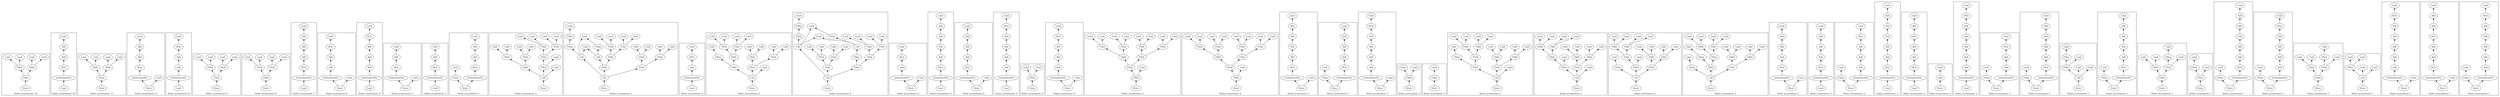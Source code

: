 strict digraph {
rankdir=BT
subgraph {
"0_809" [label="FAdd"]
"0_791" [label="FAdd"]
"0_809" -> "0_791"
"0_770" [label="FAdd"]
"0_809" -> "0_770"
"0_767" [label="Load"]
"0_770" -> "0_767"
"0_769" [label="Load"]
"0_770" -> "0_769"
"0_790" [label="Load"]
"0_791" -> "0_790"
"0_788" [label="Load"]
"0_791" -> "0_788"
"0_810" [label="Store"]
"0_810" -> "0_809"
cluster=true
label=<Static occurrences: 19>
}
subgraph {
"1_480" [label="Add"]
"1_466" [label="Add"]
"1_480" -> "1_466"
"1_465" [label="Load"]
"1_466" -> "1_465"
"1_482" [label="GetElementPtr"]
"1_481" [label="SExt"]
"1_482" -> "1_481"
"1_483" [label="Load"]
"1_483" -> "1_482"
"1_481" -> "1_480"
cluster=true
label=<Static occurrences: 14>
}
subgraph {
"2_770" [label="FAdd"]
"2_767" [label="Load"]
"2_770" -> "2_767"
"2_769" [label="Load"]
"2_770" -> "2_769"
"2_791" [label="FAdd"]
"2_790" [label="Load"]
"2_791" -> "2_790"
"2_788" [label="Load"]
"2_791" -> "2_788"
"2_813" [label="FSub"]
"2_813" -> "2_770"
"2_813" -> "2_791"
"2_814" [label="Store"]
"2_814" -> "2_813"
cluster=true
label=<Static occurrences: 11>
}
subgraph {
"3_492" [label="Add"]
"3_466" [label="Add"]
"3_492" -> "3_466"
"3_465" [label="Load"]
"3_466" -> "3_465"
"3_503" [label="GetElementPtr"]
"3_502" [label="SExt"]
"3_503" -> "3_502"
"3_502" -> "3_492"
"3_514" [label="Store"]
"3_514" -> "3_503"
"3_495" [label="Load"]
"3_514" -> "3_495"
cluster=true
label=<Static occurrences: 9>
}
subgraph {
"4_471" [label="Add"]
"4_462" [label="Add"]
"4_471" -> "4_462"
"4_455" [label="SExt"]
"4_462" -> "4_455"
"4_472" [label="GetElementPtr"]
"4_472" -> "4_471"
"4_473" [label="Load"]
"4_473" -> "4_472"
"4_454" [label="Load"]
"4_455" -> "4_454"
cluster=true
label=<Static occurrences: 8>
}
subgraph {
"5_817" [label="FSub"]
"5_783" [label="FSub"]
"5_817" -> "5_783"
"5_807" [label="FSub"]
"5_817" -> "5_807"
"5_769" [label="Load"]
"5_783" -> "5_769"
"5_767" [label="Load"]
"5_783" -> "5_767"
"5_797" [label="Load"]
"5_807" -> "5_797"
"5_802" [label="Load"]
"5_807" -> "5_802"
"5_818" [label="Store"]
"5_818" -> "5_817"
cluster=true
label=<Static occurrences: 8>
}
subgraph {
"6_821" [label="FAdd"]
"6_807" [label="FSub"]
"6_821" -> "6_807"
"6_783" [label="FSub"]
"6_821" -> "6_783"
"6_769" [label="Load"]
"6_783" -> "6_769"
"6_767" [label="Load"]
"6_783" -> "6_767"
"6_797" [label="Load"]
"6_807" -> "6_797"
"6_802" [label="Load"]
"6_807" -> "6_802"
"6_822" [label="Store"]
"6_822" -> "6_821"
cluster=true
label=<Static occurrences: 8>
}
subgraph {
"7_506" [label="Add"]
"7_492" [label="Add"]
"7_506" -> "7_492"
"7_466" [label="Add"]
"7_492" -> "7_466"
"7_465" [label="Load"]
"7_466" -> "7_465"
"7_508" [label="GetElementPtr"]
"7_507" [label="SExt"]
"7_508" -> "7_507"
"7_509" [label="Load"]
"7_509" -> "7_508"
"7_507" -> "7_506"
cluster=true
label=<Static occurrences: 7>
}
subgraph {
"8_490" [label="Add"]
"8_462" [label="Add"]
"8_490" -> "8_462"
"8_455" [label="SExt"]
"8_462" -> "8_455"
"8_494" [label="GetElementPtr"]
"8_494" -> "8_490"
"8_454" [label="Load"]
"8_455" -> "8_454"
"8_512" [label="Store"]
"8_512" -> "8_494"
"8_504" [label="Load"]
"8_512" -> "8_504"
cluster=true
label=<Static occurrences: 6>
}
subgraph {
"9_497" [label="Add"]
"9_490" [label="Add"]
"9_497" -> "9_490"
"9_462" [label="Add"]
"9_490" -> "9_462"
"9_455" [label="SExt"]
"9_462" -> "9_455"
"9_498" [label="GetElementPtr"]
"9_498" -> "9_497"
"9_499" [label="Load"]
"9_499" -> "9_498"
"9_454" [label="Load"]
"9_455" -> "9_454"
cluster=true
label=<Static occurrences: 6>
}
subgraph {
"10_466" [label="Add"]
"10_465" [label="Load"]
"10_466" -> "10_465"
"10_477" [label="GetElementPtr"]
"10_476" [label="SExt"]
"10_477" -> "10_476"
"10_476" -> "10_466"
"10_488" [label="Store"]
"10_488" -> "10_477"
"10_469" [label="Load"]
"10_488" -> "10_469"
cluster=true
label=<Static occurrences: 5>
}
subgraph {
"11_466" [label="Add"]
"11_465" [label="Load"]
"11_466" -> "11_465"
"11_477" [label="GetElementPtr"]
"11_476" [label="SExt"]
"11_477" -> "11_476"
"11_478" [label="Load"]
"11_478" -> "11_477"
"11_476" -> "11_466"
cluster=true
label=<Static occurrences: 5>
}
subgraph {
"12_480" [label="Add"]
"12_466" [label="Add"]
"12_480" -> "12_466"
"12_465" [label="Load"]
"12_466" -> "12_465"
"12_474" [label="FNeg"]
"12_473" [label="Load"]
"12_474" -> "12_473"
"12_482" [label="GetElementPtr"]
"12_481" [label="SExt"]
"12_482" -> "12_481"
"12_481" -> "12_480"
"12_489" [label="Store"]
"12_489" -> "12_474"
"12_489" -> "12_482"
cluster=true
label=<Static occurrences: 5>
}
subgraph {
"13_1535" [label="Call"]
"13_1529" [label="FAdd"]
"13_1535" -> "13_1529"
"13_1534" [label="FMul"]
"13_1535" -> "13_1534"
"13_1460" [label="Load"]
"13_1535" -> "13_1460"
"13_1508" [label="FSub"]
"13_1529" -> "13_1508"
"13_1490" [label="FSub"]
"13_1529" -> "13_1490"
"13_1527" [label="FSub"]
"13_1534" -> "13_1527"
"13_1464" [label="Load"]
"13_1534" -> "13_1464"
"13_1488" [label="FSub"]
"13_1527" -> "13_1488"
"13_1510" [label="FSub"]
"13_1527" -> "13_1510"
"13_1474" [label="Load"]
"13_1488" -> "13_1474"
"13_1477" [label="Load"]
"13_1488" -> "13_1477"
"13_1505" [label="Load"]
"13_1510" -> "13_1505"
"13_1485" [label="Load"]
"13_1490" -> "13_1485"
"13_1497" [label="Load"]
"13_1508" -> "13_1497"
"13_1502" [label="Load"]
"13_1510" -> "13_1502"
"13_1494" [label="Load"]
"13_1508" -> "13_1494"
"13_1482" [label="Load"]
"13_1490" -> "13_1482"
"13_1536" [label="Store"]
"13_1536" -> "13_1535"
cluster=true
label=<Static occurrences: 4>
}
subgraph {
"14_1546" [label="Call"]
"14_1468" [label="Call"]
"14_1546" -> "14_1468"
"14_1471" [label="Call"]
"14_1470" [label="FNeg"]
"14_1471" -> "14_1470"
"14_1467" [label="FNeg"]
"14_1468" -> "14_1467"
"14_1545" [label="FMul"]
"14_1546" -> "14_1545"
"14_1539" [label="FSub"]
"14_1546" -> "14_1539"
"14_1460" [label="Load"]
"14_1471" -> "14_1460"
"14_1464" [label="Load"]
"14_1468" -> "14_1464"
"14_1468" -> "14_1460"
"14_1466" [label="FMul"]
"14_1467" -> "14_1466"
"14_1470" -> "14_1464"
"14_1537" [label="FAdd"]
"14_1510" [label="FSub"]
"14_1537" -> "14_1510"
"14_1488" [label="FSub"]
"14_1537" -> "14_1488"
"14_1545" -> "14_1471"
"14_1545" -> "14_1537"
"14_1457" [label="Load"]
"14_1466" -> "14_1457"
"14_1508" [label="FSub"]
"14_1539" -> "14_1508"
"14_1490" [label="FSub"]
"14_1539" -> "14_1490"
"14_1485" [label="Load"]
"14_1490" -> "14_1485"
"14_1497" [label="Load"]
"14_1508" -> "14_1497"
"14_1477" [label="Load"]
"14_1488" -> "14_1477"
"14_1502" [label="Load"]
"14_1510" -> "14_1502"
"14_1505" [label="Load"]
"14_1510" -> "14_1505"
"14_1474" [label="Load"]
"14_1488" -> "14_1474"
"14_1494" [label="Load"]
"14_1508" -> "14_1494"
"14_1482" [label="Load"]
"14_1490" -> "14_1482"
"14_1547" [label="Store"]
"14_1547" -> "14_1546"
cluster=true
label=<Static occurrences: 4>
}
subgraph {
"15_462" [label="Add"]
"15_455" [label="SExt"]
"15_462" -> "15_455"
"15_468" [label="GetElementPtr"]
"15_468" -> "15_462"
"15_469" [label="Load"]
"15_469" -> "15_468"
"15_454" [label="Load"]
"15_455" -> "15_454"
cluster=true
label=<Static occurrences: 4>
}
subgraph {
"16_1532" [label="Call"]
"16_1531" [label="FMul"]
"16_1532" -> "16_1531"
"16_1527" [label="FSub"]
"16_1532" -> "16_1527"
"16_1460" [label="Load"]
"16_1532" -> "16_1460"
"16_1470" [label="FNeg"]
"16_1464" [label="Load"]
"16_1470" -> "16_1464"
"16_1529" [label="FAdd"]
"16_1508" [label="FSub"]
"16_1529" -> "16_1508"
"16_1490" [label="FSub"]
"16_1529" -> "16_1490"
"16_1531" -> "16_1470"
"16_1531" -> "16_1529"
"16_1488" [label="FSub"]
"16_1527" -> "16_1488"
"16_1510" [label="FSub"]
"16_1527" -> "16_1510"
"16_1482" [label="Load"]
"16_1490" -> "16_1482"
"16_1505" [label="Load"]
"16_1510" -> "16_1505"
"16_1477" [label="Load"]
"16_1488" -> "16_1477"
"16_1485" [label="Load"]
"16_1490" -> "16_1485"
"16_1497" [label="Load"]
"16_1508" -> "16_1497"
"16_1502" [label="Load"]
"16_1510" -> "16_1502"
"16_1494" [label="Load"]
"16_1508" -> "16_1494"
"16_1474" [label="Load"]
"16_1488" -> "16_1474"
"16_1533" [label="Store"]
"16_1533" -> "16_1532"
cluster=true
label=<Static occurrences: 4>
}
subgraph {
"17_1543" [label="Call"]
"17_1468" [label="Call"]
"17_1543" -> "17_1468"
"17_1471" [label="Call"]
"17_1470" [label="FNeg"]
"17_1471" -> "17_1470"
"17_1467" [label="FNeg"]
"17_1468" -> "17_1467"
"17_1537" [label="FAdd"]
"17_1543" -> "17_1537"
"17_1542" [label="FMul"]
"17_1543" -> "17_1542"
"17_1460" [label="Load"]
"17_1471" -> "17_1460"
"17_1468" -> "17_1460"
"17_1464" [label="Load"]
"17_1468" -> "17_1464"
"17_1541" [label="FNeg"]
"17_1541" -> "17_1471"
"17_1466" [label="FMul"]
"17_1467" -> "17_1466"
"17_1470" -> "17_1464"
"17_1488" [label="FSub"]
"17_1537" -> "17_1488"
"17_1510" [label="FSub"]
"17_1537" -> "17_1510"
"17_1542" -> "17_1541"
"17_1539" [label="FSub"]
"17_1542" -> "17_1539"
"17_1457" [label="Load"]
"17_1466" -> "17_1457"
"17_1490" [label="FSub"]
"17_1539" -> "17_1490"
"17_1508" [label="FSub"]
"17_1539" -> "17_1508"
"17_1497" [label="Load"]
"17_1508" -> "17_1497"
"17_1502" [label="Load"]
"17_1510" -> "17_1502"
"17_1505" [label="Load"]
"17_1510" -> "17_1505"
"17_1485" [label="Load"]
"17_1490" -> "17_1485"
"17_1494" [label="Load"]
"17_1508" -> "17_1494"
"17_1482" [label="Load"]
"17_1490" -> "17_1482"
"17_1474" [label="Load"]
"17_1488" -> "17_1474"
"17_1477" [label="Load"]
"17_1488" -> "17_1477"
"17_1544" [label="Store"]
"17_1544" -> "17_1543"
cluster=true
label=<Static occurrences: 4>
}
subgraph {
"18_462" [label="Add"]
"18_455" [label="SExt"]
"18_462" -> "18_455"
"18_468" [label="GetElementPtr"]
"18_468" -> "18_462"
"18_454" [label="Load"]
"18_455" -> "18_454"
"18_486" [label="Store"]
"18_486" -> "18_468"
"18_478" [label="Load"]
"18_486" -> "18_478"
cluster=true
label=<Static occurrences: 4>
}
subgraph {
"19_492" [label="Add"]
"19_466" [label="Add"]
"19_492" -> "19_466"
"19_465" [label="Load"]
"19_466" -> "19_465"
"19_532" [label="Add"]
"19_518" [label="Sub"]
"19_532" -> "19_518"
"19_534" [label="GetElementPtr"]
"19_533" [label="SExt"]
"19_534" -> "19_533"
"19_535" [label="Load"]
"19_535" -> "19_534"
"19_533" -> "19_532"
"19_518" -> "19_492"
cluster=true
label=<Static occurrences: 4>
}
subgraph {
"20_584" [label="Add"]
"20_576" [label="Add"]
"20_584" -> "20_576"
"20_586" [label="Add"]
"20_586" -> "20_584"
"20_573" [label="Load"]
"20_576" -> "20_573"
"20_599" [label="GetElementPtr"]
"20_598" [label="SExt"]
"20_599" -> "20_598"
"20_598" -> "20_586"
"20_610" [label="Store"]
"20_610" -> "20_599"
"20_590" [label="Load"]
"20_610" -> "20_590"
cluster=true
label=<Static occurrences: 4>
}
subgraph {
"21_490" [label="Add"]
"21_462" [label="Add"]
"21_490" -> "21_462"
"21_516" [label="Add"]
"21_516" -> "21_490"
"21_523" [label="Add"]
"21_523" -> "21_516"
"21_455" [label="SExt"]
"21_462" -> "21_455"
"21_524" [label="GetElementPtr"]
"21_524" -> "21_523"
"21_525" [label="Load"]
"21_525" -> "21_524"
"21_454" [label="Load"]
"21_455" -> "21_454"
cluster=true
label=<Static occurrences: 4>
}
subgraph {
"22_837" [label="FSub"]
"22_836" [label="Load"]
"22_837" -> "22_836"
"22_834" [label="Load"]
"22_837" -> "22_834"
"22_854" [label="Store"]
"22_854" -> "22_837"
cluster=true
label=<Static occurrences: 4>
}
subgraph {
"23_490" [label="Add"]
"23_462" [label="Add"]
"23_490" -> "23_462"
"23_516" [label="Add"]
"23_516" -> "23_490"
"23_455" [label="SExt"]
"23_462" -> "23_455"
"23_520" [label="GetElementPtr"]
"23_520" -> "23_516"
"23_454" [label="Load"]
"23_455" -> "23_454"
"23_538" [label="Store"]
"23_538" -> "23_520"
"23_530" [label="Load"]
"23_538" -> "23_530"
cluster=true
label=<Static occurrences: 4>
}
subgraph {
"24_1420" [label="FAdd"]
"24_1406" [label="FSub"]
"24_1420" -> "24_1406"
"24_1392" [label="FSub"]
"24_1420" -> "24_1392"
"24_1423" [label="FMul"]
"24_1422" [label="FSub"]
"24_1423" -> "24_1422"
"24_1376" [label="Load"]
"24_1423" -> "24_1376"
"24_1422" -> "24_1420"
"24_1418" [label="FSub"]
"24_1390" [label="FSub"]
"24_1418" -> "24_1390"
"24_1422" -> "24_1418"
"24_1408" [label="FSub"]
"24_1418" -> "24_1408"
"24_1397" [label="Load"]
"24_1406" -> "24_1397"
"24_1401" [label="Load"]
"24_1408" -> "24_1401"
"24_1379" [label="Load"]
"24_1390" -> "24_1379"
"24_1395" [label="Load"]
"24_1406" -> "24_1395"
"24_1403" [label="Load"]
"24_1408" -> "24_1403"
"24_1385" [label="Load"]
"24_1392" -> "24_1385"
"24_1387" [label="Load"]
"24_1392" -> "24_1387"
"24_1381" [label="Load"]
"24_1390" -> "24_1381"
"24_1424" [label="Store"]
"24_1424" -> "24_1423"
cluster=true
label=<Static occurrences: 4>
}
subgraph {
"25_1425" [label="FAdd"]
"25_1420" [label="FAdd"]
"25_1425" -> "25_1420"
"25_1418" [label="FSub"]
"25_1425" -> "25_1418"
"25_1406" [label="FSub"]
"25_1420" -> "25_1406"
"25_1392" [label="FSub"]
"25_1420" -> "25_1392"
"25_1426" [label="FMul"]
"25_1426" -> "25_1425"
"25_1376" [label="Load"]
"25_1426" -> "25_1376"
"25_1390" [label="FSub"]
"25_1418" -> "25_1390"
"25_1408" [label="FSub"]
"25_1418" -> "25_1408"
"25_1397" [label="Load"]
"25_1406" -> "25_1397"
"25_1401" [label="Load"]
"25_1408" -> "25_1401"
"25_1379" [label="Load"]
"25_1390" -> "25_1379"
"25_1395" [label="Load"]
"25_1406" -> "25_1395"
"25_1403" [label="Load"]
"25_1408" -> "25_1403"
"25_1385" [label="Load"]
"25_1392" -> "25_1385"
"25_1387" [label="Load"]
"25_1392" -> "25_1387"
"25_1381" [label="Load"]
"25_1390" -> "25_1381"
"25_1427" [label="Store"]
"25_1427" -> "25_1426"
cluster=true
label=<Static occurrences: 4>
}
subgraph {
"26_492" [label="Add"]
"26_466" [label="Add"]
"26_492" -> "26_466"
"26_465" [label="Load"]
"26_466" -> "26_465"
"26_544" [label="Add"]
"26_518" [label="Sub"]
"26_544" -> "26_518"
"26_555" [label="GetElementPtr"]
"26_554" [label="SExt"]
"26_555" -> "26_554"
"26_554" -> "26_544"
"26_566" [label="Store"]
"26_566" -> "26_555"
"26_547" [label="Load"]
"26_566" -> "26_547"
"26_518" -> "26_492"
cluster=true
label=<Static occurrences: 3>
}
subgraph {
"27_506" [label="Add"]
"27_492" [label="Add"]
"27_506" -> "27_492"
"27_466" [label="Add"]
"27_492" -> "27_466"
"27_465" [label="Load"]
"27_466" -> "27_465"
"27_500" [label="FNeg"]
"27_499" [label="Load"]
"27_500" -> "27_499"
"27_508" [label="GetElementPtr"]
"27_507" [label="SExt"]
"27_508" -> "27_507"
"27_507" -> "27_506"
"27_515" [label="Store"]
"27_515" -> "27_500"
"27_515" -> "27_508"
cluster=true
label=<Static occurrences: 3>
}
subgraph {
"28_490" [label="Add"]
"28_462" [label="Add"]
"28_490" -> "28_462"
"28_516" [label="Add"]
"28_516" -> "28_490"
"28_542" [label="Add"]
"28_542" -> "28_516"
"28_455" [label="SExt"]
"28_462" -> "28_455"
"28_546" [label="GetElementPtr"]
"28_546" -> "28_542"
"28_454" [label="Load"]
"28_455" -> "28_454"
"28_564" [label="Store"]
"28_564" -> "28_546"
"28_556" [label="Load"]
"28_564" -> "28_556"
cluster=true
label=<Static occurrences: 3>
}
subgraph {
"29_849" [label="FAdd"]
"29_836" [label="Load"]
"29_849" -> "29_836"
"29_834" [label="Load"]
"29_849" -> "29_834"
"29_850" [label="Store"]
"29_850" -> "29_849"
cluster=true
label=<Static occurrences: 3>
}
subgraph {
"30_175" [label="FNeg"]
"30_174" [label="Load"]
"30_175" -> "30_174"
"30_176" [label="Store"]
"30_176" -> "30_175"
cluster=true
label=<Static occurrences: 3>
}
subgraph {
"31_1522" [label="Call"]
"31_1521" [label="FMul"]
"31_1522" -> "31_1521"
"31_1516" [label="FSub"]
"31_1522" -> "31_1516"
"31_1453" [label="Load"]
"31_1522" -> "31_1453"
"31_1520" [label="FNeg"]
"31_1457" [label="Load"]
"31_1520" -> "31_1457"
"31_1478" [label="FAdd"]
"31_1477" [label="Load"]
"31_1478" -> "31_1477"
"31_1486" [label="FAdd"]
"31_1482" [label="Load"]
"31_1486" -> "31_1482"
"31_1474" [label="Load"]
"31_1478" -> "31_1474"
"31_1498" [label="FAdd"]
"31_1494" [label="Load"]
"31_1498" -> "31_1494"
"31_1497" [label="Load"]
"31_1498" -> "31_1497"
"31_1506" [label="FAdd"]
"31_1505" [label="Load"]
"31_1506" -> "31_1505"
"31_1502" [label="Load"]
"31_1506" -> "31_1502"
"31_1485" [label="Load"]
"31_1486" -> "31_1485"
"31_1521" -> "31_1520"
"31_1518" [label="FSub"]
"31_1521" -> "31_1518"
"31_1518" -> "31_1506"
"31_1516" -> "31_1498"
"31_1518" -> "31_1486"
"31_1516" -> "31_1478"
"31_1523" [label="Store"]
"31_1523" -> "31_1522"
cluster=true
label=<Static occurrences: 2>
}
subgraph {
"32_1525" [label="Call"]
"32_1524" [label="FMul"]
"32_1525" -> "32_1524"
"32_1518" [label="FSub"]
"32_1525" -> "32_1518"
"32_1453" [label="Load"]
"32_1525" -> "32_1453"
"32_1478" [label="FAdd"]
"32_1477" [label="Load"]
"32_1478" -> "32_1477"
"32_1486" [label="FAdd"]
"32_1482" [label="Load"]
"32_1486" -> "32_1482"
"32_1498" [label="FAdd"]
"32_1497" [label="Load"]
"32_1498" -> "32_1497"
"32_1506" [label="FAdd"]
"32_1505" [label="Load"]
"32_1506" -> "32_1505"
"32_1474" [label="Load"]
"32_1478" -> "32_1474"
"32_1494" [label="Load"]
"32_1498" -> "32_1494"
"32_1502" [label="Load"]
"32_1506" -> "32_1502"
"32_1485" [label="Load"]
"32_1486" -> "32_1485"
"32_1516" [label="FSub"]
"32_1524" -> "32_1516"
"32_1457" [label="Load"]
"32_1524" -> "32_1457"
"32_1518" -> "32_1506"
"32_1516" -> "32_1498"
"32_1518" -> "32_1486"
"32_1516" -> "32_1478"
"32_1526" [label="Store"]
"32_1526" -> "32_1525"
cluster=true
label=<Static occurrences: 2>
}
subgraph {
"33_1616" [label="Call"]
"33_1520" [label="FNeg"]
"33_1616" -> "33_1520"
"33_1615" [label="FMul"]
"33_1616" -> "33_1615"
"33_1609" [label="FSub"]
"33_1616" -> "33_1609"
"33_1457" [label="Load"]
"33_1520" -> "33_1457"
"33_1569" [label="FAdd"]
"33_1565" [label="Load"]
"33_1569" -> "33_1565"
"33_1577" [label="FAdd"]
"33_1576" [label="Load"]
"33_1577" -> "33_1576"
"33_1589" [label="FAdd"]
"33_1588" [label="Load"]
"33_1589" -> "33_1588"
"33_1568" [label="Load"]
"33_1569" -> "33_1568"
"33_1597" [label="FAdd"]
"33_1596" [label="Load"]
"33_1597" -> "33_1596"
"33_1593" [label="Load"]
"33_1597" -> "33_1593"
"33_1585" [label="Load"]
"33_1589" -> "33_1585"
"33_1573" [label="Load"]
"33_1577" -> "33_1573"
"33_1607" [label="FSub"]
"33_1615" -> "33_1607"
"33_1453" [label="Load"]
"33_1615" -> "33_1453"
"33_1607" -> "33_1589"
"33_1609" -> "33_1597"
"33_1607" -> "33_1569"
"33_1609" -> "33_1577"
"33_1617" [label="Store"]
"33_1617" -> "33_1616"
cluster=true
label=<Static occurrences: 2>
}
subgraph {
"34_1613" [label="Call"]
"34_1520" [label="FNeg"]
"34_1613" -> "34_1520"
"34_1612" [label="FMul"]
"34_1613" -> "34_1612"
"34_1607" [label="FSub"]
"34_1613" -> "34_1607"
"34_1611" [label="FNeg"]
"34_1453" [label="Load"]
"34_1611" -> "34_1453"
"34_1457" [label="Load"]
"34_1520" -> "34_1457"
"34_1577" [label="FAdd"]
"34_1576" [label="Load"]
"34_1577" -> "34_1576"
"34_1589" [label="FAdd"]
"34_1588" [label="Load"]
"34_1589" -> "34_1588"
"34_1569" [label="FAdd"]
"34_1568" [label="Load"]
"34_1569" -> "34_1568"
"34_1597" [label="FAdd"]
"34_1596" [label="Load"]
"34_1597" -> "34_1596"
"34_1593" [label="Load"]
"34_1597" -> "34_1593"
"34_1585" [label="Load"]
"34_1589" -> "34_1585"
"34_1573" [label="Load"]
"34_1577" -> "34_1573"
"34_1565" [label="Load"]
"34_1569" -> "34_1565"
"34_1612" -> "34_1611"
"34_1609" [label="FSub"]
"34_1612" -> "34_1609"
"34_1609" -> "34_1597"
"34_1607" -> "34_1569"
"34_1607" -> "34_1589"
"34_1609" -> "34_1577"
"34_1614" [label="Store"]
"34_1614" -> "34_1613"
cluster=true
label=<Static occurrences: 2>
}
subgraph {
"35_492" [label="Add"]
"35_466" [label="Add"]
"35_492" -> "35_466"
"35_465" [label="Load"]
"35_466" -> "35_465"
"35_529" [label="GetElementPtr"]
"35_528" [label="SExt"]
"35_529" -> "35_528"
"35_518" [label="Sub"]
"35_528" -> "35_518"
"35_540" [label="Store"]
"35_540" -> "35_529"
"35_521" [label="Load"]
"35_540" -> "35_521"
"35_518" -> "35_492"
cluster=true
label=<Static occurrences: 2>
}
subgraph {
"36_492" [label="Add"]
"36_466" [label="Add"]
"36_492" -> "36_466"
"36_465" [label="Load"]
"36_466" -> "36_465"
"36_529" [label="GetElementPtr"]
"36_528" [label="SExt"]
"36_529" -> "36_528"
"36_530" [label="Load"]
"36_530" -> "36_529"
"36_518" [label="Sub"]
"36_528" -> "36_518"
"36_518" -> "36_492"
cluster=true
label=<Static occurrences: 2>
}
subgraph {
"37_490" [label="Add"]
"37_462" [label="Add"]
"37_490" -> "37_462"
"37_497" [label="Add"]
"37_497" -> "37_490"
"37_455" [label="SExt"]
"37_462" -> "37_455"
"37_510" [label="FNeg"]
"37_509" [label="Load"]
"37_510" -> "37_509"
"37_498" [label="GetElementPtr"]
"37_498" -> "37_497"
"37_454" [label="Load"]
"37_455" -> "37_454"
"37_513" [label="Store"]
"37_513" -> "37_510"
"37_513" -> "37_498"
cluster=true
label=<Static occurrences: 2>
}
subgraph {
"38_558" [label="Add"]
"38_544" [label="Add"]
"38_558" -> "38_544"
"38_492" [label="Add"]
"38_466" [label="Add"]
"38_492" -> "38_466"
"38_465" [label="Load"]
"38_466" -> "38_465"
"38_518" [label="Sub"]
"38_544" -> "38_518"
"38_560" [label="GetElementPtr"]
"38_559" [label="SExt"]
"38_560" -> "38_559"
"38_561" [label="Load"]
"38_561" -> "38_560"
"38_559" -> "38_558"
"38_518" -> "38_492"
cluster=true
label=<Static occurrences: 2>
}
subgraph {
"39_584" [label="Add"]
"39_576" [label="Add"]
"39_584" -> "39_576"
"39_586" [label="Add"]
"39_586" -> "39_584"
"39_602" [label="Add"]
"39_602" -> "39_586"
"39_573" [label="Load"]
"39_576" -> "39_573"
"39_604" [label="GetElementPtr"]
"39_603" [label="SExt"]
"39_604" -> "39_603"
"39_605" [label="Load"]
"39_605" -> "39_604"
"39_603" -> "39_602"
cluster=true
label=<Static occurrences: 2>
}
subgraph {
"40_419" [label="Add"]
"40_418" [label="Load"]
"40_419" -> "40_418"
"40_422" [label="Store"]
"40_422" -> "40_419"
cluster=true
label=<Static occurrences: 2>
}
subgraph {
"41_490" [label="Add"]
"41_462" [label="Add"]
"41_490" -> "41_462"
"41_516" [label="Add"]
"41_516" -> "41_490"
"41_549" [label="Add"]
"41_542" [label="Add"]
"41_549" -> "41_542"
"41_542" -> "41_516"
"41_455" [label="SExt"]
"41_462" -> "41_455"
"41_550" [label="GetElementPtr"]
"41_550" -> "41_549"
"41_551" [label="Load"]
"41_551" -> "41_550"
"41_454" [label="Load"]
"41_455" -> "41_454"
cluster=true
label=<Static occurrences: 2>
}
subgraph {
"42_471" [label="Add"]
"42_462" [label="Add"]
"42_471" -> "42_462"
"42_455" [label="SExt"]
"42_462" -> "42_455"
"42_484" [label="FNeg"]
"42_483" [label="Load"]
"42_484" -> "42_483"
"42_472" [label="GetElementPtr"]
"42_472" -> "42_471"
"42_454" [label="Load"]
"42_455" -> "42_454"
"42_487" [label="Store"]
"42_487" -> "42_484"
"42_487" -> "42_472"
cluster=true
label=<Static occurrences: 2>
}
subgraph {
"43_584" [label="Add"]
"43_576" [label="Add"]
"43_584" -> "43_576"
"43_586" [label="Add"]
"43_586" -> "43_584"
"43_602" [label="Add"]
"43_602" -> "43_586"
"43_573" [label="Load"]
"43_576" -> "43_573"
"43_596" [label="FNeg"]
"43_595" [label="Load"]
"43_596" -> "43_595"
"43_604" [label="GetElementPtr"]
"43_603" [label="SExt"]
"43_604" -> "43_603"
"43_603" -> "43_602"
"43_611" [label="Store"]
"43_611" -> "43_596"
"43_611" -> "43_604"
cluster=true
label=<Static occurrences: 2>
}
subgraph {
"44_242" [label="Call"]
"44_241" [label="FMul"]
"44_242" -> "44_241"
"44_231" [label="Load"]
"44_242" -> "44_231"
"44_228" [label="Load"]
"44_242" -> "44_228"
"44_240" [label="FNeg"]
"44_235" [label="Load"]
"44_240" -> "44_235"
"44_241" -> "44_240"
"44_238" [label="Load"]
"44_241" -> "44_238"
"44_243" [label="Store"]
"44_243" -> "44_242"
cluster=true
label=<Static occurrences: 1>
}
subgraph {
"45_492" [label="Add"]
"45_466" [label="Add"]
"45_492" -> "45_466"
"45_465" [label="Load"]
"45_466" -> "45_465"
"45_532" [label="Add"]
"45_518" [label="Sub"]
"45_532" -> "45_518"
"45_526" [label="FNeg"]
"45_525" [label="Load"]
"45_526" -> "45_525"
"45_534" [label="GetElementPtr"]
"45_533" [label="SExt"]
"45_534" -> "45_533"
"45_533" -> "45_532"
"45_541" [label="Store"]
"45_541" -> "45_526"
"45_541" -> "45_534"
"45_518" -> "45_492"
cluster=true
label=<Static occurrences: 1>
}
subgraph {
"46_775" [label="FNeg"]
"46_774" [label="Load"]
"46_775" -> "46_774"
"46_803" [label="FAdd"]
"46_797" [label="Load"]
"46_803" -> "46_797"
"46_802" [label="Load"]
"46_803" -> "46_802"
"46_781" [label="FSub"]
"46_781" -> "46_775"
"46_811" [label="FSub"]
"46_811" -> "46_803"
"46_811" -> "46_781"
"46_780" [label="Load"]
"46_781" -> "46_780"
"46_812" [label="Store"]
"46_812" -> "46_811"
cluster=true
label=<Static occurrences: 1>
}
subgraph {
"47_851" [label="FNeg"]
"47_841" [label="Load"]
"47_851" -> "47_841"
"47_852" [label="FSub"]
"47_852" -> "47_851"
"47_846" [label="Load"]
"47_852" -> "47_846"
"47_853" [label="Store"]
"47_853" -> "47_852"
cluster=true
label=<Static occurrences: 1>
}
subgraph {
"48_558" [label="Add"]
"48_544" [label="Add"]
"48_558" -> "48_544"
"48_492" [label="Add"]
"48_466" [label="Add"]
"48_492" -> "48_466"
"48_465" [label="Load"]
"48_466" -> "48_465"
"48_518" [label="Sub"]
"48_544" -> "48_518"
"48_552" [label="FNeg"]
"48_551" [label="Load"]
"48_552" -> "48_551"
"48_560" [label="GetElementPtr"]
"48_559" [label="SExt"]
"48_560" -> "48_559"
"48_559" -> "48_558"
"48_567" [label="Store"]
"48_567" -> "48_552"
"48_567" -> "48_560"
"48_518" -> "48_492"
cluster=true
label=<Static occurrences: 1>
}
subgraph {
"49_490" [label="Add"]
"49_462" [label="Add"]
"49_490" -> "49_462"
"49_516" [label="Add"]
"49_516" -> "49_490"
"49_523" [label="Add"]
"49_523" -> "49_516"
"49_455" [label="SExt"]
"49_462" -> "49_455"
"49_536" [label="FNeg"]
"49_535" [label="Load"]
"49_536" -> "49_535"
"49_524" [label="GetElementPtr"]
"49_524" -> "49_523"
"49_454" [label="Load"]
"49_455" -> "49_454"
"49_539" [label="Store"]
"49_539" -> "49_536"
"49_539" -> "49_524"
cluster=true
label=<Static occurrences: 1>
}
subgraph {
"50_775" [label="FNeg"]
"50_774" [label="Load"]
"50_775" -> "50_774"
"50_815" [label="FAdd"]
"50_803" [label="FAdd"]
"50_815" -> "50_803"
"50_781" [label="FSub"]
"50_815" -> "50_781"
"50_797" [label="Load"]
"50_803" -> "50_797"
"50_802" [label="Load"]
"50_803" -> "50_802"
"50_781" -> "50_775"
"50_780" [label="Load"]
"50_781" -> "50_780"
"50_816" [label="Store"]
"50_816" -> "50_815"
cluster=true
label=<Static occurrences: 1>
}
subgraph {
"51_245" [label="Call"]
"51_244" [label="FMul"]
"51_245" -> "51_244"
"51_238" [label="Load"]
"51_245" -> "51_238"
"51_228" [label="Load"]
"51_245" -> "51_228"
"51_231" [label="Load"]
"51_244" -> "51_231"
"51_235" [label="Load"]
"51_244" -> "51_235"
"51_246" [label="Store"]
"51_246" -> "51_245"
cluster=true
label=<Static occurrences: 1>
}
subgraph {
"52_1030" [label="Add"]
"52_1006" [label="Add"]
"52_1030" -> "52_1006"
"52_1061" [label="Add"]
"52_1054" [label="Add"]
"52_1061" -> "52_1054"
"52_980" [label="Add"]
"52_1006" -> "52_980"
"52_1054" -> "52_1030"
"52_973" [label="SExt"]
"52_980" -> "52_973"
"52_1062" [label="GetElementPtr"]
"52_1062" -> "52_1061"
"52_972" [label="Load"]
"52_973" -> "52_972"
"52_1075" [label="Store"]
"52_1075" -> "52_1062"
"52_1072" [label="Load"]
"52_1075" -> "52_1072"
cluster=true
label=<Static occurrences: 1>
}
subgraph {
"53_1008" [label="Add"]
"53_984" [label="Add"]
"53_1008" -> "53_984"
"53_1069" [label="Add"]
"53_1056" [label="Add"]
"53_1069" -> "53_1056"
"53_983" [label="Load"]
"53_984" -> "53_983"
"53_1032" [label="Sub"]
"53_1056" -> "53_1032"
"53_1071" [label="GetElementPtr"]
"53_1070" [label="SExt"]
"53_1071" -> "53_1070"
"53_1070" -> "53_1069"
"53_1077" [label="Store"]
"53_1077" -> "53_1071"
"53_1063" [label="Load"]
"53_1077" -> "53_1063"
"53_1032" -> "53_1008"
cluster=true
label=<Static occurrences: 1>
}
subgraph {
"54_490" [label="Add"]
"54_462" [label="Add"]
"54_490" -> "54_462"
"54_516" [label="Add"]
"54_516" -> "54_490"
"54_549" [label="Add"]
"54_542" [label="Add"]
"54_549" -> "54_542"
"54_542" -> "54_516"
"54_455" [label="SExt"]
"54_462" -> "54_455"
"54_562" [label="FNeg"]
"54_561" [label="Load"]
"54_562" -> "54_561"
"54_550" [label="GetElementPtr"]
"54_550" -> "54_549"
"54_454" [label="Load"]
"54_455" -> "54_454"
"54_565" [label="Store"]
"54_565" -> "54_562"
"54_565" -> "54_550"
cluster=true
label=<Static occurrences: 1>
}
}
